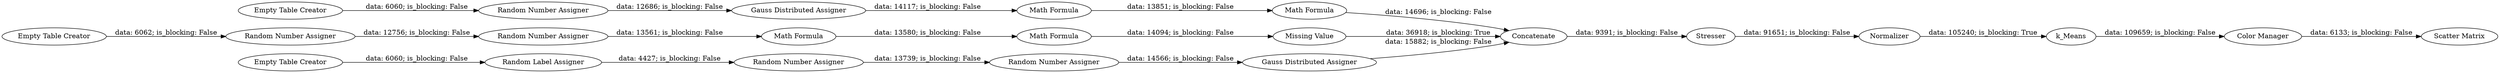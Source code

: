 digraph {
	"5965277860424517577_13" [label="Random Number Assigner"]
	"6222502507839250537_9" [label="Math Formula"]
	"-2948560065906808758_22" [label="Random Number Assigner"]
	"6222502507839250537_3" [label="Gauss Distributed Assigner"]
	"5965277860424517577_10" [label="Empty Table Creator"]
	"-1284471859790305906_33" [label=Stresser]
	"-1284471859790305906_35" [label=Concatenate]
	"-2948560065906808758_23" [label="Math Formula"]
	"-2948560065906808758_26" [label="Missing Value"]
	"6222502507839250537_6" [label="Math Formula"]
	"-2948560065906808758_21" [label="Random Number Assigner"]
	"5965277860424517577_11" [label="Random Label Assigner"]
	"-1284471859790305906_36" [label=Normalizer]
	"-1284471859790305906_30" [label="Scatter Matrix"]
	"6222502507839250537_5" [label="Random Number Assigner"]
	"6222502507839250537_1" [label="Empty Table Creator"]
	"-1284471859790305906_17" [label="Color Manager"]
	"5965277860424517577_12" [label="Random Number Assigner"]
	"-1284471859790305906_34" [label=k_Means]
	"5965277860424517577_15" [label="Gauss Distributed Assigner"]
	"-2948560065906808758_24" [label="Math Formula"]
	"-2948560065906808758_19" [label="Empty Table Creator"]
	"-2948560065906808758_26" -> "-1284471859790305906_35" [label="data: 36918; is_blocking: True"]
	"6222502507839250537_6" -> "6222502507839250537_9" [label="data: 13851; is_blocking: False"]
	"-1284471859790305906_17" -> "-1284471859790305906_30" [label="data: 6133; is_blocking: False"]
	"-1284471859790305906_33" -> "-1284471859790305906_36" [label="data: 91651; is_blocking: False"]
	"-2948560065906808758_23" -> "-2948560065906808758_26" [label="data: 14094; is_blocking: False"]
	"-2948560065906808758_24" -> "-2948560065906808758_23" [label="data: 13580; is_blocking: False"]
	"5965277860424517577_11" -> "5965277860424517577_12" [label="data: 4427; is_blocking: False"]
	"-1284471859790305906_35" -> "-1284471859790305906_33" [label="data: 9391; is_blocking: False"]
	"5965277860424517577_15" -> "-1284471859790305906_35" [label="data: 15882; is_blocking: False"]
	"5965277860424517577_13" -> "5965277860424517577_15" [label="data: 14566; is_blocking: False"]
	"-1284471859790305906_34" -> "-1284471859790305906_17" [label="data: 109659; is_blocking: False"]
	"6222502507839250537_9" -> "-1284471859790305906_35" [label="data: 14696; is_blocking: False"]
	"-2948560065906808758_22" -> "-2948560065906808758_24" [label="data: 13561; is_blocking: False"]
	"5965277860424517577_12" -> "5965277860424517577_13" [label="data: 13739; is_blocking: False"]
	"6222502507839250537_1" -> "6222502507839250537_5" [label="data: 6060; is_blocking: False"]
	"6222502507839250537_5" -> "6222502507839250537_3" [label="data: 12686; is_blocking: False"]
	"-2948560065906808758_19" -> "-2948560065906808758_21" [label="data: 6062; is_blocking: False"]
	"-1284471859790305906_36" -> "-1284471859790305906_34" [label="data: 105240; is_blocking: True"]
	"5965277860424517577_10" -> "5965277860424517577_11" [label="data: 6060; is_blocking: False"]
	"6222502507839250537_3" -> "6222502507839250537_6" [label="data: 14117; is_blocking: False"]
	"-2948560065906808758_21" -> "-2948560065906808758_22" [label="data: 12756; is_blocking: False"]
	rankdir=LR
}

